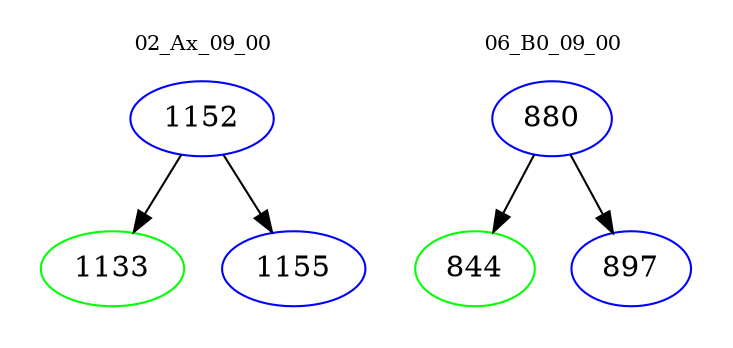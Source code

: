 digraph{
subgraph cluster_0 {
color = white
label = "02_Ax_09_00";
fontsize=10;
T0_1152 [label="1152", color="blue"]
T0_1152 -> T0_1133 [color="black"]
T0_1133 [label="1133", color="green"]
T0_1152 -> T0_1155 [color="black"]
T0_1155 [label="1155", color="blue"]
}
subgraph cluster_1 {
color = white
label = "06_B0_09_00";
fontsize=10;
T1_880 [label="880", color="blue"]
T1_880 -> T1_844 [color="black"]
T1_844 [label="844", color="green"]
T1_880 -> T1_897 [color="black"]
T1_897 [label="897", color="blue"]
}
}
